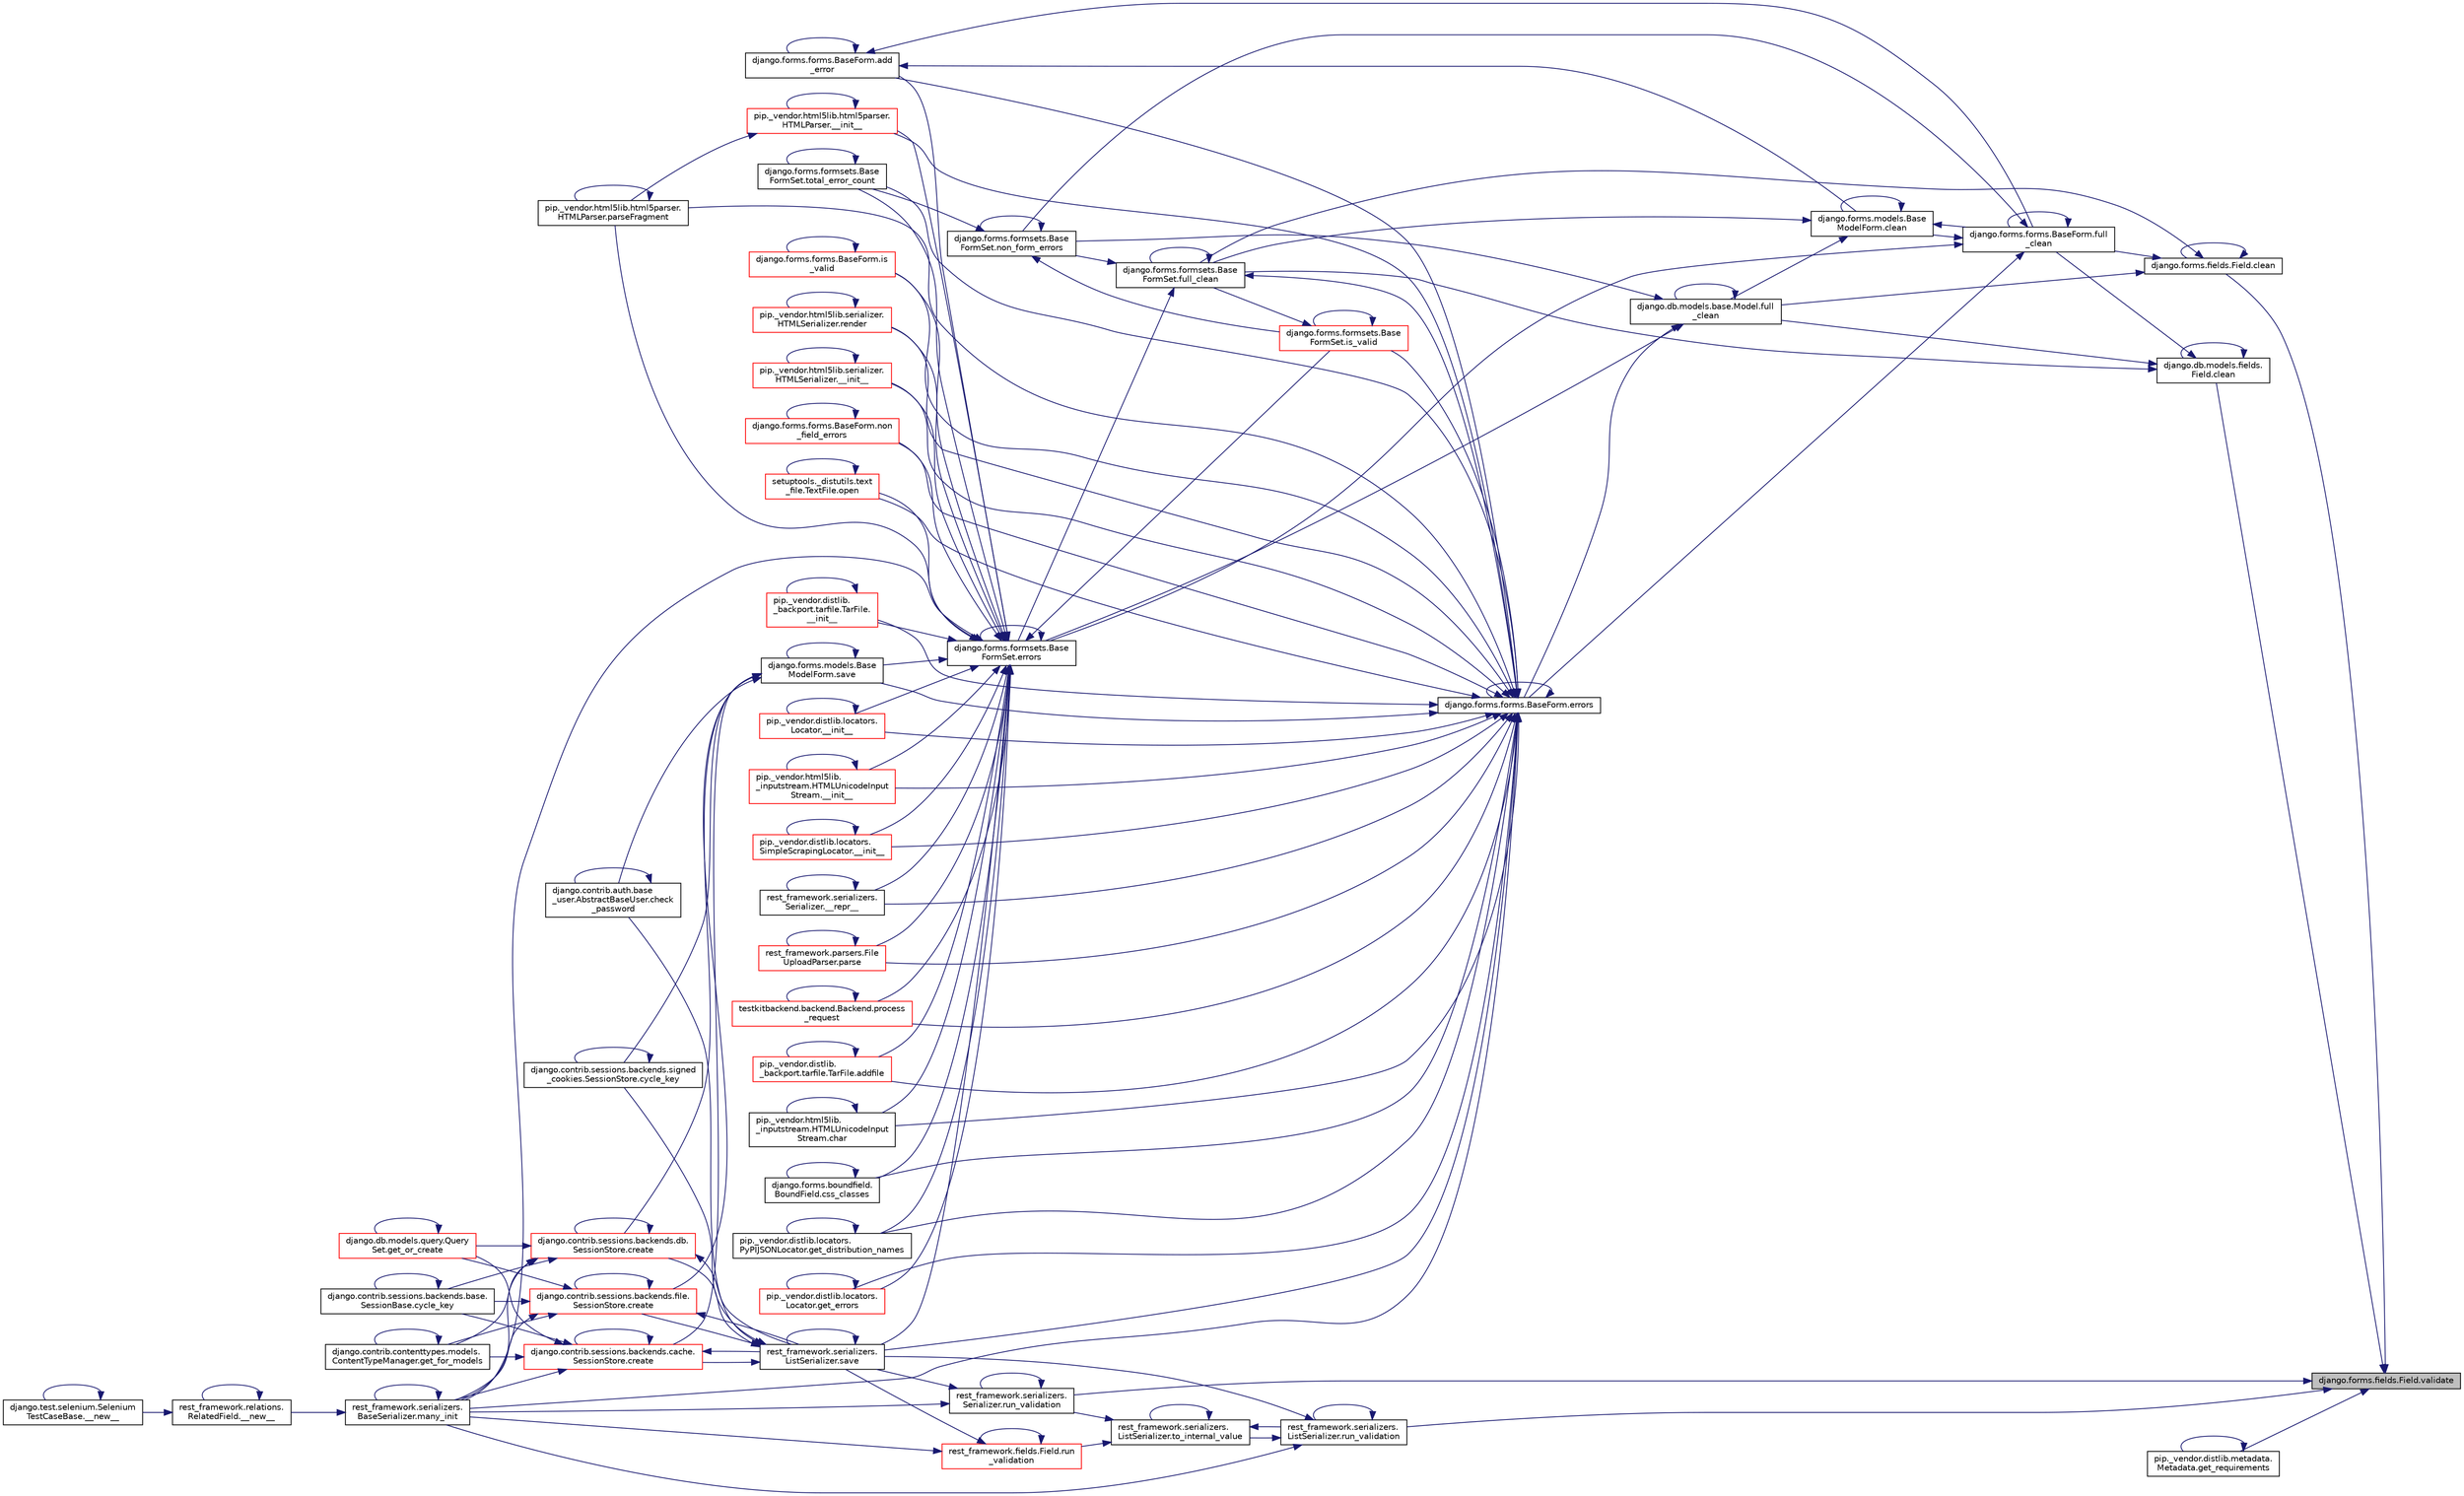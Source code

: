 digraph "django.forms.fields.Field.validate"
{
 // LATEX_PDF_SIZE
  edge [fontname="Helvetica",fontsize="10",labelfontname="Helvetica",labelfontsize="10"];
  node [fontname="Helvetica",fontsize="10",shape=record];
  rankdir="RL";
  Node1 [label="django.forms.fields.Field.validate",height=0.2,width=0.4,color="black", fillcolor="grey75", style="filled", fontcolor="black",tooltip=" "];
  Node1 -> Node2 [dir="back",color="midnightblue",fontsize="10",style="solid",fontname="Helvetica"];
  Node2 [label="django.forms.fields.Field.clean",height=0.2,width=0.4,color="black", fillcolor="white", style="filled",URL="$d2/d0d/classdjango_1_1forms_1_1fields_1_1_field.html#ac067d0195ef0f3a2c37b00ec6118c25a",tooltip=" "];
  Node2 -> Node2 [dir="back",color="midnightblue",fontsize="10",style="solid",fontname="Helvetica"];
  Node2 -> Node3 [dir="back",color="midnightblue",fontsize="10",style="solid",fontname="Helvetica"];
  Node3 [label="django.forms.forms.BaseForm.full\l_clean",height=0.2,width=0.4,color="black", fillcolor="white", style="filled",URL="$d8/d44/classdjango_1_1forms_1_1forms_1_1_base_form.html#acb359d947a031d78659b4d55addd67fc",tooltip=" "];
  Node3 -> Node4 [dir="back",color="midnightblue",fontsize="10",style="solid",fontname="Helvetica"];
  Node4 [label="django.forms.models.Base\lModelForm.clean",height=0.2,width=0.4,color="black", fillcolor="white", style="filled",URL="$d8/dd8/classdjango_1_1forms_1_1models_1_1_base_model_form.html#abbcddac6d29c87ce3f49fba983f5df0a",tooltip=" "];
  Node4 -> Node4 [dir="back",color="midnightblue",fontsize="10",style="solid",fontname="Helvetica"];
  Node4 -> Node3 [dir="back",color="midnightblue",fontsize="10",style="solid",fontname="Helvetica"];
  Node4 -> Node5 [dir="back",color="midnightblue",fontsize="10",style="solid",fontname="Helvetica"];
  Node5 [label="django.forms.formsets.Base\lFormSet.full_clean",height=0.2,width=0.4,color="black", fillcolor="white", style="filled",URL="$d5/d7f/classdjango_1_1forms_1_1formsets_1_1_base_form_set.html#ab85a836f8efaf3f794e9c34d427967f7",tooltip=" "];
  Node5 -> Node6 [dir="back",color="midnightblue",fontsize="10",style="solid",fontname="Helvetica"];
  Node6 [label="django.forms.forms.BaseForm.errors",height=0.2,width=0.4,color="black", fillcolor="white", style="filled",URL="$d8/d44/classdjango_1_1forms_1_1forms_1_1_base_form.html#ad1f2f603258fa86762632a8c17fe5aa8",tooltip=" "];
  Node6 -> Node7 [dir="back",color="midnightblue",fontsize="10",style="solid",fontname="Helvetica"];
  Node7 [label="pip._vendor.html5lib.serializer.\lHTMLSerializer.__init__",height=0.2,width=0.4,color="red", fillcolor="white", style="filled",URL="$d1/d17/classpip_1_1__vendor_1_1html5lib_1_1serializer_1_1_h_t_m_l_serializer.html#ae1f820664d0ba0b48b7b321577f1e996",tooltip=" "];
  Node7 -> Node7 [dir="back",color="midnightblue",fontsize="10",style="solid",fontname="Helvetica"];
  Node6 -> Node142 [dir="back",color="midnightblue",fontsize="10",style="solid",fontname="Helvetica"];
  Node142 [label="pip._vendor.distlib.\l_backport.tarfile.TarFile.\l__init__",height=0.2,width=0.4,color="red", fillcolor="white", style="filled",URL="$d7/d1d/classpip_1_1__vendor_1_1distlib_1_1__backport_1_1tarfile_1_1_tar_file.html#a1dda6d9be63b3ae8186ae388015c11ff",tooltip=" "];
  Node142 -> Node142 [dir="back",color="midnightblue",fontsize="10",style="solid",fontname="Helvetica"];
  Node6 -> Node143 [dir="back",color="midnightblue",fontsize="10",style="solid",fontname="Helvetica"];
  Node143 [label="pip._vendor.distlib.locators.\lLocator.__init__",height=0.2,width=0.4,color="red", fillcolor="white", style="filled",URL="$df/dda/classpip_1_1__vendor_1_1distlib_1_1locators_1_1_locator.html#af37665238a4ad058e6b2e4d6b77d0ffc",tooltip=" "];
  Node143 -> Node143 [dir="back",color="midnightblue",fontsize="10",style="solid",fontname="Helvetica"];
  Node6 -> Node84 [dir="back",color="midnightblue",fontsize="10",style="solid",fontname="Helvetica"];
  Node84 [label="pip._vendor.html5lib.\l_inputstream.HTMLUnicodeInput\lStream.__init__",height=0.2,width=0.4,color="red", fillcolor="white", style="filled",URL="$de/dab/classpip_1_1__vendor_1_1html5lib_1_1__inputstream_1_1_h_t_m_l_unicode_input_stream.html#aae329b9a8ec6d32fbe6de851cf40357c",tooltip=" "];
  Node84 -> Node84 [dir="back",color="midnightblue",fontsize="10",style="solid",fontname="Helvetica"];
  Node6 -> Node86 [dir="back",color="midnightblue",fontsize="10",style="solid",fontname="Helvetica"];
  Node86 [label="pip._vendor.html5lib.html5parser.\lHTMLParser.__init__",height=0.2,width=0.4,color="red", fillcolor="white", style="filled",URL="$dd/dcc/classpip_1_1__vendor_1_1html5lib_1_1html5parser_1_1_h_t_m_l_parser.html#ad9b0cd5d2f6a8f940f4efc6b6124c9be",tooltip=" "];
  Node86 -> Node86 [dir="back",color="midnightblue",fontsize="10",style="solid",fontname="Helvetica"];
  Node86 -> Node87 [dir="back",color="midnightblue",fontsize="10",style="solid",fontname="Helvetica"];
  Node87 [label="pip._vendor.html5lib.html5parser.\lHTMLParser.parseFragment",height=0.2,width=0.4,color="black", fillcolor="white", style="filled",URL="$dd/dcc/classpip_1_1__vendor_1_1html5lib_1_1html5parser_1_1_h_t_m_l_parser.html#af5e775b80cbddbdecc4cd2782c6eacca",tooltip=" "];
  Node87 -> Node87 [dir="back",color="midnightblue",fontsize="10",style="solid",fontname="Helvetica"];
  Node6 -> Node144 [dir="back",color="midnightblue",fontsize="10",style="solid",fontname="Helvetica"];
  Node144 [label="pip._vendor.distlib.locators.\lSimpleScrapingLocator.__init__",height=0.2,width=0.4,color="red", fillcolor="white", style="filled",URL="$d6/d82/classpip_1_1__vendor_1_1distlib_1_1locators_1_1_simple_scraping_locator.html#a7a4c50e47ae95046ff9f9da7aeb8a391",tooltip=" "];
  Node144 -> Node144 [dir="back",color="midnightblue",fontsize="10",style="solid",fontname="Helvetica"];
  Node6 -> Node145 [dir="back",color="midnightblue",fontsize="10",style="solid",fontname="Helvetica"];
  Node145 [label="rest_framework.serializers.\lSerializer.__repr__",height=0.2,width=0.4,color="black", fillcolor="white", style="filled",URL="$de/daf/classrest__framework_1_1serializers_1_1_serializer.html#aa4601d5e8fecc97212d2f753b9c44cc7",tooltip=" "];
  Node145 -> Node145 [dir="back",color="midnightblue",fontsize="10",style="solid",fontname="Helvetica"];
  Node6 -> Node146 [dir="back",color="midnightblue",fontsize="10",style="solid",fontname="Helvetica"];
  Node146 [label="django.forms.forms.BaseForm.add\l_error",height=0.2,width=0.4,color="black", fillcolor="white", style="filled",URL="$d8/d44/classdjango_1_1forms_1_1forms_1_1_base_form.html#acf2237ac07f8871141489ce1ae752f76",tooltip=" "];
  Node146 -> Node146 [dir="back",color="midnightblue",fontsize="10",style="solid",fontname="Helvetica"];
  Node146 -> Node4 [dir="back",color="midnightblue",fontsize="10",style="solid",fontname="Helvetica"];
  Node146 -> Node3 [dir="back",color="midnightblue",fontsize="10",style="solid",fontname="Helvetica"];
  Node6 -> Node147 [dir="back",color="midnightblue",fontsize="10",style="solid",fontname="Helvetica"];
  Node147 [label="pip._vendor.distlib.\l_backport.tarfile.TarFile.addfile",height=0.2,width=0.4,color="red", fillcolor="white", style="filled",URL="$d7/d1d/classpip_1_1__vendor_1_1distlib_1_1__backport_1_1tarfile_1_1_tar_file.html#a9f460122e2a988ec31b0e1a7a2d18244",tooltip=" "];
  Node147 -> Node147 [dir="back",color="midnightblue",fontsize="10",style="solid",fontname="Helvetica"];
  Node6 -> Node149 [dir="back",color="midnightblue",fontsize="10",style="solid",fontname="Helvetica"];
  Node149 [label="pip._vendor.html5lib.\l_inputstream.HTMLUnicodeInput\lStream.char",height=0.2,width=0.4,color="black", fillcolor="white", style="filled",URL="$de/dab/classpip_1_1__vendor_1_1html5lib_1_1__inputstream_1_1_h_t_m_l_unicode_input_stream.html#a6078d7bf2b9ee2304ba083f762440a83",tooltip=" "];
  Node149 -> Node149 [dir="back",color="midnightblue",fontsize="10",style="solid",fontname="Helvetica"];
  Node6 -> Node150 [dir="back",color="midnightblue",fontsize="10",style="solid",fontname="Helvetica"];
  Node150 [label="django.forms.boundfield.\lBoundField.css_classes",height=0.2,width=0.4,color="black", fillcolor="white", style="filled",URL="$da/d92/classdjango_1_1forms_1_1boundfield_1_1_bound_field.html#a957299f7e1f8b9f554188b9b670d0426",tooltip=" "];
  Node150 -> Node150 [dir="back",color="midnightblue",fontsize="10",style="solid",fontname="Helvetica"];
  Node6 -> Node6 [dir="back",color="midnightblue",fontsize="10",style="solid",fontname="Helvetica"];
  Node6 -> Node151 [dir="back",color="midnightblue",fontsize="10",style="solid",fontname="Helvetica"];
  Node151 [label="pip._vendor.distlib.locators.\lPyPIJSONLocator.get_distribution_names",height=0.2,width=0.4,color="black", fillcolor="white", style="filled",URL="$d1/d11/classpip_1_1__vendor_1_1distlib_1_1locators_1_1_py_p_i_j_s_o_n_locator.html#a2a74400546b1af992cc79ae780c014d9",tooltip=" "];
  Node151 -> Node151 [dir="back",color="midnightblue",fontsize="10",style="solid",fontname="Helvetica"];
  Node6 -> Node152 [dir="back",color="midnightblue",fontsize="10",style="solid",fontname="Helvetica"];
  Node152 [label="pip._vendor.distlib.locators.\lLocator.get_errors",height=0.2,width=0.4,color="red", fillcolor="white", style="filled",URL="$df/dda/classpip_1_1__vendor_1_1distlib_1_1locators_1_1_locator.html#a001dcda572c307fbc81dc17c1056df8a",tooltip=" "];
  Node152 -> Node152 [dir="back",color="midnightblue",fontsize="10",style="solid",fontname="Helvetica"];
  Node6 -> Node156 [dir="back",color="midnightblue",fontsize="10",style="solid",fontname="Helvetica"];
  Node156 [label="django.forms.forms.BaseForm.is\l_valid",height=0.2,width=0.4,color="red", fillcolor="white", style="filled",URL="$d8/d44/classdjango_1_1forms_1_1forms_1_1_base_form.html#a372b23ad4096720b6f27077eab1b0b89",tooltip=" "];
  Node156 -> Node156 [dir="back",color="midnightblue",fontsize="10",style="solid",fontname="Helvetica"];
  Node6 -> Node198 [dir="back",color="midnightblue",fontsize="10",style="solid",fontname="Helvetica"];
  Node198 [label="django.forms.formsets.Base\lFormSet.is_valid",height=0.2,width=0.4,color="red", fillcolor="white", style="filled",URL="$d5/d7f/classdjango_1_1forms_1_1formsets_1_1_base_form_set.html#ac556f386c1300678a3d58cbe8e9c7bef",tooltip=" "];
  Node198 -> Node5 [dir="back",color="midnightblue",fontsize="10",style="solid",fontname="Helvetica"];
  Node198 -> Node198 [dir="back",color="midnightblue",fontsize="10",style="solid",fontname="Helvetica"];
  Node6 -> Node173 [dir="back",color="midnightblue",fontsize="10",style="solid",fontname="Helvetica"];
  Node173 [label="rest_framework.serializers.\lBaseSerializer.many_init",height=0.2,width=0.4,color="black", fillcolor="white", style="filled",URL="$d9/de7/classrest__framework_1_1serializers_1_1_base_serializer.html#aa66062b6866b3306c40d310e19b25971",tooltip=" "];
  Node173 -> Node174 [dir="back",color="midnightblue",fontsize="10",style="solid",fontname="Helvetica"];
  Node174 [label="rest_framework.relations.\lRelatedField.__new__",height=0.2,width=0.4,color="black", fillcolor="white", style="filled",URL="$d4/d5c/classrest__framework_1_1relations_1_1_related_field.html#a9c0045d2dbd9499413a1f48f03f74d1a",tooltip=" "];
  Node174 -> Node174 [dir="back",color="midnightblue",fontsize="10",style="solid",fontname="Helvetica"];
  Node174 -> Node175 [dir="back",color="midnightblue",fontsize="10",style="solid",fontname="Helvetica"];
  Node175 [label="django.test.selenium.Selenium\lTestCaseBase.__new__",height=0.2,width=0.4,color="black", fillcolor="white", style="filled",URL="$de/d87/classdjango_1_1test_1_1selenium_1_1_selenium_test_case_base.html#a86de53123b296dfd0b9c6ded13dc4cf8",tooltip=" "];
  Node175 -> Node175 [dir="back",color="midnightblue",fontsize="10",style="solid",fontname="Helvetica"];
  Node173 -> Node173 [dir="back",color="midnightblue",fontsize="10",style="solid",fontname="Helvetica"];
  Node6 -> Node199 [dir="back",color="midnightblue",fontsize="10",style="solid",fontname="Helvetica"];
  Node199 [label="django.forms.forms.BaseForm.non\l_field_errors",height=0.2,width=0.4,color="red", fillcolor="white", style="filled",URL="$d8/d44/classdjango_1_1forms_1_1forms_1_1_base_form.html#abc61a5de1f1fc6a524d021877d2cb332",tooltip=" "];
  Node199 -> Node199 [dir="back",color="midnightblue",fontsize="10",style="solid",fontname="Helvetica"];
  Node6 -> Node202 [dir="back",color="midnightblue",fontsize="10",style="solid",fontname="Helvetica"];
  Node202 [label="setuptools._distutils.text\l_file.TextFile.open",height=0.2,width=0.4,color="red", fillcolor="white", style="filled",URL="$da/d41/classsetuptools_1_1__distutils_1_1text__file_1_1_text_file.html#ae603687e438433de3b47c9fc729c2f29",tooltip=" "];
  Node202 -> Node202 [dir="back",color="midnightblue",fontsize="10",style="solid",fontname="Helvetica"];
  Node6 -> Node205 [dir="back",color="midnightblue",fontsize="10",style="solid",fontname="Helvetica"];
  Node205 [label="rest_framework.parsers.File\lUploadParser.parse",height=0.2,width=0.4,color="red", fillcolor="white", style="filled",URL="$d5/d4e/classrest__framework_1_1parsers_1_1_file_upload_parser.html#ad1e3e1c76e8130e42f5d8c93ccfebeb9",tooltip=" "];
  Node205 -> Node205 [dir="back",color="midnightblue",fontsize="10",style="solid",fontname="Helvetica"];
  Node6 -> Node87 [dir="back",color="midnightblue",fontsize="10",style="solid",fontname="Helvetica"];
  Node6 -> Node211 [dir="back",color="midnightblue",fontsize="10",style="solid",fontname="Helvetica"];
  Node211 [label="testkitbackend.backend.Backend.process\l_request",height=0.2,width=0.4,color="red", fillcolor="white", style="filled",URL="$d3/d9c/classtestkitbackend_1_1backend_1_1_backend.html#a7e6c66d8e4b78ac0e0555fd95aa28703",tooltip=" "];
  Node211 -> Node211 [dir="back",color="midnightblue",fontsize="10",style="solid",fontname="Helvetica"];
  Node6 -> Node132 [dir="back",color="midnightblue",fontsize="10",style="solid",fontname="Helvetica"];
  Node132 [label="pip._vendor.html5lib.serializer.\lHTMLSerializer.render",height=0.2,width=0.4,color="red", fillcolor="white", style="filled",URL="$d1/d17/classpip_1_1__vendor_1_1html5lib_1_1serializer_1_1_h_t_m_l_serializer.html#a24277c42df8722ba57624ed6dcedc6ea",tooltip=" "];
  Node132 -> Node132 [dir="back",color="midnightblue",fontsize="10",style="solid",fontname="Helvetica"];
  Node6 -> Node178 [dir="back",color="midnightblue",fontsize="10",style="solid",fontname="Helvetica"];
  Node178 [label="rest_framework.serializers.\lListSerializer.save",height=0.2,width=0.4,color="black", fillcolor="white", style="filled",URL="$d9/dee/classrest__framework_1_1serializers_1_1_list_serializer.html#aae894406720700029ad7bfd9accd04dc",tooltip=" "];
  Node178 -> Node163 [dir="back",color="midnightblue",fontsize="10",style="solid",fontname="Helvetica"];
  Node163 [label="django.contrib.auth.base\l_user.AbstractBaseUser.check\l_password",height=0.2,width=0.4,color="black", fillcolor="white", style="filled",URL="$d6/d40/classdjango_1_1contrib_1_1auth_1_1base__user_1_1_abstract_base_user.html#a22877e4004aca4daed40520695ef91ad",tooltip=" "];
  Node163 -> Node163 [dir="back",color="midnightblue",fontsize="10",style="solid",fontname="Helvetica"];
  Node178 -> Node164 [dir="back",color="midnightblue",fontsize="10",style="solid",fontname="Helvetica"];
  Node164 [label="django.contrib.sessions.backends.cache.\lSessionStore.create",height=0.2,width=0.4,color="red", fillcolor="white", style="filled",URL="$df/d0f/classdjango_1_1contrib_1_1sessions_1_1backends_1_1cache_1_1_session_store.html#a446cd1693bf22269d431e4cfc9424763",tooltip=" "];
  Node164 -> Node164 [dir="back",color="midnightblue",fontsize="10",style="solid",fontname="Helvetica"];
  Node164 -> Node165 [dir="back",color="midnightblue",fontsize="10",style="solid",fontname="Helvetica"];
  Node165 [label="django.contrib.sessions.backends.base.\lSessionBase.cycle_key",height=0.2,width=0.4,color="black", fillcolor="white", style="filled",URL="$d1/d6e/classdjango_1_1contrib_1_1sessions_1_1backends_1_1base_1_1_session_base.html#a977116d62a4d058eae187121b1304d33",tooltip=" "];
  Node165 -> Node165 [dir="back",color="midnightblue",fontsize="10",style="solid",fontname="Helvetica"];
  Node164 -> Node166 [dir="back",color="midnightblue",fontsize="10",style="solid",fontname="Helvetica"];
  Node166 [label="django.contrib.contenttypes.models.\lContentTypeManager.get_for_models",height=0.2,width=0.4,color="black", fillcolor="white", style="filled",URL="$d0/dbc/classdjango_1_1contrib_1_1contenttypes_1_1models_1_1_content_type_manager.html#a63756e81a9a706e22426e7b0fef0ca8b",tooltip=" "];
  Node166 -> Node166 [dir="back",color="midnightblue",fontsize="10",style="solid",fontname="Helvetica"];
  Node164 -> Node167 [dir="back",color="midnightblue",fontsize="10",style="solid",fontname="Helvetica"];
  Node167 [label="django.db.models.query.Query\lSet.get_or_create",height=0.2,width=0.4,color="red", fillcolor="white", style="filled",URL="$dd/d94/classdjango_1_1db_1_1models_1_1query_1_1_query_set.html#a23c2bb1d92b9ee67ce72ac2bb34cfef2",tooltip=" "];
  Node167 -> Node167 [dir="back",color="midnightblue",fontsize="10",style="solid",fontname="Helvetica"];
  Node164 -> Node173 [dir="back",color="midnightblue",fontsize="10",style="solid",fontname="Helvetica"];
  Node164 -> Node178 [dir="back",color="midnightblue",fontsize="10",style="solid",fontname="Helvetica"];
  Node178 -> Node177 [dir="back",color="midnightblue",fontsize="10",style="solid",fontname="Helvetica"];
  Node177 [label="django.contrib.sessions.backends.db.\lSessionStore.create",height=0.2,width=0.4,color="red", fillcolor="white", style="filled",URL="$d2/d1a/classdjango_1_1contrib_1_1sessions_1_1backends_1_1db_1_1_session_store.html#abe55542a0377d5cadcaa995ab5983000",tooltip=" "];
  Node177 -> Node177 [dir="back",color="midnightblue",fontsize="10",style="solid",fontname="Helvetica"];
  Node177 -> Node165 [dir="back",color="midnightblue",fontsize="10",style="solid",fontname="Helvetica"];
  Node177 -> Node166 [dir="back",color="midnightblue",fontsize="10",style="solid",fontname="Helvetica"];
  Node177 -> Node167 [dir="back",color="midnightblue",fontsize="10",style="solid",fontname="Helvetica"];
  Node177 -> Node173 [dir="back",color="midnightblue",fontsize="10",style="solid",fontname="Helvetica"];
  Node177 -> Node178 [dir="back",color="midnightblue",fontsize="10",style="solid",fontname="Helvetica"];
  Node178 -> Node179 [dir="back",color="midnightblue",fontsize="10",style="solid",fontname="Helvetica"];
  Node179 [label="django.contrib.sessions.backends.file.\lSessionStore.create",height=0.2,width=0.4,color="red", fillcolor="white", style="filled",URL="$dc/dba/classdjango_1_1contrib_1_1sessions_1_1backends_1_1file_1_1_session_store.html#a24fc651d4a7fdff19e780868a31f0600",tooltip=" "];
  Node179 -> Node179 [dir="back",color="midnightblue",fontsize="10",style="solid",fontname="Helvetica"];
  Node179 -> Node165 [dir="back",color="midnightblue",fontsize="10",style="solid",fontname="Helvetica"];
  Node179 -> Node166 [dir="back",color="midnightblue",fontsize="10",style="solid",fontname="Helvetica"];
  Node179 -> Node167 [dir="back",color="midnightblue",fontsize="10",style="solid",fontname="Helvetica"];
  Node179 -> Node173 [dir="back",color="midnightblue",fontsize="10",style="solid",fontname="Helvetica"];
  Node179 -> Node178 [dir="back",color="midnightblue",fontsize="10",style="solid",fontname="Helvetica"];
  Node178 -> Node181 [dir="back",color="midnightblue",fontsize="10",style="solid",fontname="Helvetica"];
  Node181 [label="django.contrib.sessions.backends.signed\l_cookies.SessionStore.cycle_key",height=0.2,width=0.4,color="black", fillcolor="white", style="filled",URL="$d4/da0/classdjango_1_1contrib_1_1sessions_1_1backends_1_1signed__cookies_1_1_session_store.html#af2644b7249beaf95b74d8a2dea6fb38f",tooltip=" "];
  Node181 -> Node181 [dir="back",color="midnightblue",fontsize="10",style="solid",fontname="Helvetica"];
  Node178 -> Node178 [dir="back",color="midnightblue",fontsize="10",style="solid",fontname="Helvetica"];
  Node6 -> Node356 [dir="back",color="midnightblue",fontsize="10",style="solid",fontname="Helvetica"];
  Node356 [label="django.forms.models.Base\lModelForm.save",height=0.2,width=0.4,color="black", fillcolor="white", style="filled",URL="$d8/dd8/classdjango_1_1forms_1_1models_1_1_base_model_form.html#ad74859e0ce221da998f157156a4c3450",tooltip=" "];
  Node356 -> Node163 [dir="back",color="midnightblue",fontsize="10",style="solid",fontname="Helvetica"];
  Node356 -> Node164 [dir="back",color="midnightblue",fontsize="10",style="solid",fontname="Helvetica"];
  Node356 -> Node177 [dir="back",color="midnightblue",fontsize="10",style="solid",fontname="Helvetica"];
  Node356 -> Node179 [dir="back",color="midnightblue",fontsize="10",style="solid",fontname="Helvetica"];
  Node356 -> Node181 [dir="back",color="midnightblue",fontsize="10",style="solid",fontname="Helvetica"];
  Node356 -> Node356 [dir="back",color="midnightblue",fontsize="10",style="solid",fontname="Helvetica"];
  Node6 -> Node357 [dir="back",color="midnightblue",fontsize="10",style="solid",fontname="Helvetica"];
  Node357 [label="django.forms.formsets.Base\lFormSet.total_error_count",height=0.2,width=0.4,color="black", fillcolor="white", style="filled",URL="$d5/d7f/classdjango_1_1forms_1_1formsets_1_1_base_form_set.html#aa8768f079003eb89dac27d2580c01935",tooltip=" "];
  Node357 -> Node357 [dir="back",color="midnightblue",fontsize="10",style="solid",fontname="Helvetica"];
  Node5 -> Node141 [dir="back",color="midnightblue",fontsize="10",style="solid",fontname="Helvetica"];
  Node141 [label="django.forms.formsets.Base\lFormSet.errors",height=0.2,width=0.4,color="black", fillcolor="white", style="filled",URL="$d5/d7f/classdjango_1_1forms_1_1formsets_1_1_base_form_set.html#a3beee57c0d0f934ac19a621dfa83193c",tooltip=" "];
  Node141 -> Node7 [dir="back",color="midnightblue",fontsize="10",style="solid",fontname="Helvetica"];
  Node141 -> Node142 [dir="back",color="midnightblue",fontsize="10",style="solid",fontname="Helvetica"];
  Node141 -> Node143 [dir="back",color="midnightblue",fontsize="10",style="solid",fontname="Helvetica"];
  Node141 -> Node84 [dir="back",color="midnightblue",fontsize="10",style="solid",fontname="Helvetica"];
  Node141 -> Node86 [dir="back",color="midnightblue",fontsize="10",style="solid",fontname="Helvetica"];
  Node141 -> Node144 [dir="back",color="midnightblue",fontsize="10",style="solid",fontname="Helvetica"];
  Node141 -> Node145 [dir="back",color="midnightblue",fontsize="10",style="solid",fontname="Helvetica"];
  Node141 -> Node146 [dir="back",color="midnightblue",fontsize="10",style="solid",fontname="Helvetica"];
  Node141 -> Node147 [dir="back",color="midnightblue",fontsize="10",style="solid",fontname="Helvetica"];
  Node141 -> Node149 [dir="back",color="midnightblue",fontsize="10",style="solid",fontname="Helvetica"];
  Node141 -> Node150 [dir="back",color="midnightblue",fontsize="10",style="solid",fontname="Helvetica"];
  Node141 -> Node141 [dir="back",color="midnightblue",fontsize="10",style="solid",fontname="Helvetica"];
  Node141 -> Node151 [dir="back",color="midnightblue",fontsize="10",style="solid",fontname="Helvetica"];
  Node141 -> Node152 [dir="back",color="midnightblue",fontsize="10",style="solid",fontname="Helvetica"];
  Node141 -> Node156 [dir="back",color="midnightblue",fontsize="10",style="solid",fontname="Helvetica"];
  Node141 -> Node198 [dir="back",color="midnightblue",fontsize="10",style="solid",fontname="Helvetica"];
  Node141 -> Node173 [dir="back",color="midnightblue",fontsize="10",style="solid",fontname="Helvetica"];
  Node141 -> Node199 [dir="back",color="midnightblue",fontsize="10",style="solid",fontname="Helvetica"];
  Node141 -> Node202 [dir="back",color="midnightblue",fontsize="10",style="solid",fontname="Helvetica"];
  Node141 -> Node205 [dir="back",color="midnightblue",fontsize="10",style="solid",fontname="Helvetica"];
  Node141 -> Node87 [dir="back",color="midnightblue",fontsize="10",style="solid",fontname="Helvetica"];
  Node141 -> Node211 [dir="back",color="midnightblue",fontsize="10",style="solid",fontname="Helvetica"];
  Node141 -> Node132 [dir="back",color="midnightblue",fontsize="10",style="solid",fontname="Helvetica"];
  Node141 -> Node178 [dir="back",color="midnightblue",fontsize="10",style="solid",fontname="Helvetica"];
  Node141 -> Node356 [dir="back",color="midnightblue",fontsize="10",style="solid",fontname="Helvetica"];
  Node141 -> Node357 [dir="back",color="midnightblue",fontsize="10",style="solid",fontname="Helvetica"];
  Node5 -> Node5 [dir="back",color="midnightblue",fontsize="10",style="solid",fontname="Helvetica"];
  Node5 -> Node358 [dir="back",color="midnightblue",fontsize="10",style="solid",fontname="Helvetica"];
  Node358 [label="django.forms.formsets.Base\lFormSet.non_form_errors",height=0.2,width=0.4,color="black", fillcolor="white", style="filled",URL="$d5/d7f/classdjango_1_1forms_1_1formsets_1_1_base_form_set.html#a1d05547548a4662138e11e22e4795f52",tooltip=" "];
  Node358 -> Node198 [dir="back",color="midnightblue",fontsize="10",style="solid",fontname="Helvetica"];
  Node358 -> Node358 [dir="back",color="midnightblue",fontsize="10",style="solid",fontname="Helvetica"];
  Node358 -> Node357 [dir="back",color="midnightblue",fontsize="10",style="solid",fontname="Helvetica"];
  Node4 -> Node140 [dir="back",color="midnightblue",fontsize="10",style="solid",fontname="Helvetica"];
  Node140 [label="django.db.models.base.Model.full\l_clean",height=0.2,width=0.4,color="black", fillcolor="white", style="filled",URL="$da/d39/classdjango_1_1db_1_1models_1_1base_1_1_model.html#a29e9a703ef45c4d00285f419164ae278",tooltip=" "];
  Node140 -> Node6 [dir="back",color="midnightblue",fontsize="10",style="solid",fontname="Helvetica"];
  Node140 -> Node141 [dir="back",color="midnightblue",fontsize="10",style="solid",fontname="Helvetica"];
  Node140 -> Node140 [dir="back",color="midnightblue",fontsize="10",style="solid",fontname="Helvetica"];
  Node140 -> Node358 [dir="back",color="midnightblue",fontsize="10",style="solid",fontname="Helvetica"];
  Node3 -> Node6 [dir="back",color="midnightblue",fontsize="10",style="solid",fontname="Helvetica"];
  Node3 -> Node141 [dir="back",color="midnightblue",fontsize="10",style="solid",fontname="Helvetica"];
  Node3 -> Node3 [dir="back",color="midnightblue",fontsize="10",style="solid",fontname="Helvetica"];
  Node3 -> Node358 [dir="back",color="midnightblue",fontsize="10",style="solid",fontname="Helvetica"];
  Node2 -> Node5 [dir="back",color="midnightblue",fontsize="10",style="solid",fontname="Helvetica"];
  Node2 -> Node140 [dir="back",color="midnightblue",fontsize="10",style="solid",fontname="Helvetica"];
  Node1 -> Node543 [dir="back",color="midnightblue",fontsize="10",style="solid",fontname="Helvetica"];
  Node543 [label="django.db.models.fields.\lField.clean",height=0.2,width=0.4,color="black", fillcolor="white", style="filled",URL="$db/d75/classdjango_1_1db_1_1models_1_1fields_1_1_field.html#ae5e0fc7f93205a2b790c69ad2de9c0c5",tooltip=" "];
  Node543 -> Node543 [dir="back",color="midnightblue",fontsize="10",style="solid",fontname="Helvetica"];
  Node543 -> Node3 [dir="back",color="midnightblue",fontsize="10",style="solid",fontname="Helvetica"];
  Node543 -> Node5 [dir="back",color="midnightblue",fontsize="10",style="solid",fontname="Helvetica"];
  Node543 -> Node140 [dir="back",color="midnightblue",fontsize="10",style="solid",fontname="Helvetica"];
  Node1 -> Node544 [dir="back",color="midnightblue",fontsize="10",style="solid",fontname="Helvetica"];
  Node544 [label="pip._vendor.distlib.metadata.\lMetadata.get_requirements",height=0.2,width=0.4,color="black", fillcolor="white", style="filled",URL="$d3/df6/classpip_1_1__vendor_1_1distlib_1_1metadata_1_1_metadata.html#a372528ac411fd419ac0f6ff4306e7290",tooltip=" "];
  Node544 -> Node544 [dir="back",color="midnightblue",fontsize="10",style="solid",fontname="Helvetica"];
  Node1 -> Node379 [dir="back",color="midnightblue",fontsize="10",style="solid",fontname="Helvetica"];
  Node379 [label="rest_framework.serializers.\lSerializer.run_validation",height=0.2,width=0.4,color="black", fillcolor="white", style="filled",URL="$de/daf/classrest__framework_1_1serializers_1_1_serializer.html#a4ba93749a73234e807f686e27e44f641",tooltip=" "];
  Node379 -> Node173 [dir="back",color="midnightblue",fontsize="10",style="solid",fontname="Helvetica"];
  Node379 -> Node379 [dir="back",color="midnightblue",fontsize="10",style="solid",fontname="Helvetica"];
  Node379 -> Node178 [dir="back",color="midnightblue",fontsize="10",style="solid",fontname="Helvetica"];
  Node1 -> Node380 [dir="back",color="midnightblue",fontsize="10",style="solid",fontname="Helvetica"];
  Node380 [label="rest_framework.serializers.\lListSerializer.run_validation",height=0.2,width=0.4,color="black", fillcolor="white", style="filled",URL="$d9/dee/classrest__framework_1_1serializers_1_1_list_serializer.html#a76cb05211ed1c5441dc50ccbde70a315",tooltip=" "];
  Node380 -> Node173 [dir="back",color="midnightblue",fontsize="10",style="solid",fontname="Helvetica"];
  Node380 -> Node380 [dir="back",color="midnightblue",fontsize="10",style="solid",fontname="Helvetica"];
  Node380 -> Node178 [dir="back",color="midnightblue",fontsize="10",style="solid",fontname="Helvetica"];
  Node380 -> Node381 [dir="back",color="midnightblue",fontsize="10",style="solid",fontname="Helvetica"];
  Node381 [label="rest_framework.serializers.\lListSerializer.to_internal_value",height=0.2,width=0.4,color="black", fillcolor="white", style="filled",URL="$d9/dee/classrest__framework_1_1serializers_1_1_list_serializer.html#a2c58eccbbb61da1152f05b67827a94e5",tooltip=" "];
  Node381 -> Node375 [dir="back",color="midnightblue",fontsize="10",style="solid",fontname="Helvetica"];
  Node375 [label="rest_framework.fields.Field.run\l_validation",height=0.2,width=0.4,color="red", fillcolor="white", style="filled",URL="$d9/d53/classrest__framework_1_1fields_1_1_field.html#a0d839e2f6f6cabb5a6cdc7c27a03f306",tooltip=" "];
  Node375 -> Node173 [dir="back",color="midnightblue",fontsize="10",style="solid",fontname="Helvetica"];
  Node375 -> Node375 [dir="back",color="midnightblue",fontsize="10",style="solid",fontname="Helvetica"];
  Node375 -> Node178 [dir="back",color="midnightblue",fontsize="10",style="solid",fontname="Helvetica"];
  Node381 -> Node379 [dir="back",color="midnightblue",fontsize="10",style="solid",fontname="Helvetica"];
  Node381 -> Node380 [dir="back",color="midnightblue",fontsize="10",style="solid",fontname="Helvetica"];
  Node381 -> Node381 [dir="back",color="midnightblue",fontsize="10",style="solid",fontname="Helvetica"];
}
